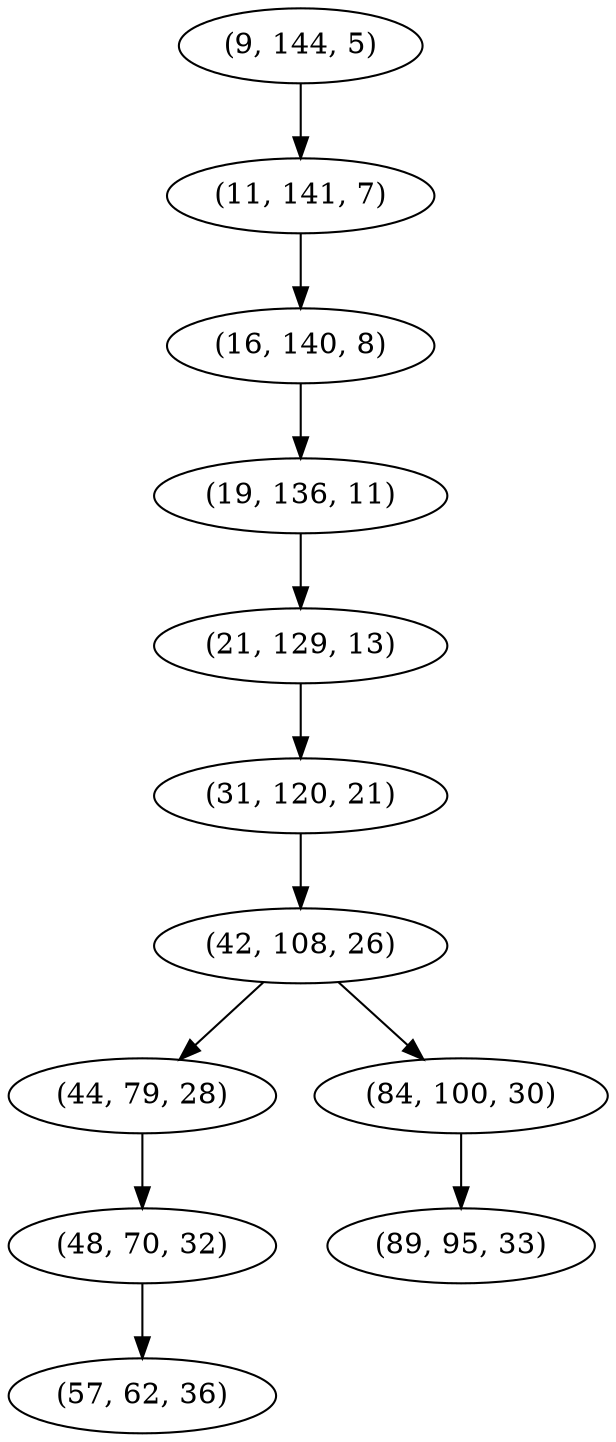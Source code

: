digraph tree {
    "(9, 144, 5)";
    "(11, 141, 7)";
    "(16, 140, 8)";
    "(19, 136, 11)";
    "(21, 129, 13)";
    "(31, 120, 21)";
    "(42, 108, 26)";
    "(44, 79, 28)";
    "(48, 70, 32)";
    "(57, 62, 36)";
    "(84, 100, 30)";
    "(89, 95, 33)";
    "(9, 144, 5)" -> "(11, 141, 7)";
    "(11, 141, 7)" -> "(16, 140, 8)";
    "(16, 140, 8)" -> "(19, 136, 11)";
    "(19, 136, 11)" -> "(21, 129, 13)";
    "(21, 129, 13)" -> "(31, 120, 21)";
    "(31, 120, 21)" -> "(42, 108, 26)";
    "(42, 108, 26)" -> "(44, 79, 28)";
    "(42, 108, 26)" -> "(84, 100, 30)";
    "(44, 79, 28)" -> "(48, 70, 32)";
    "(48, 70, 32)" -> "(57, 62, 36)";
    "(84, 100, 30)" -> "(89, 95, 33)";
}
